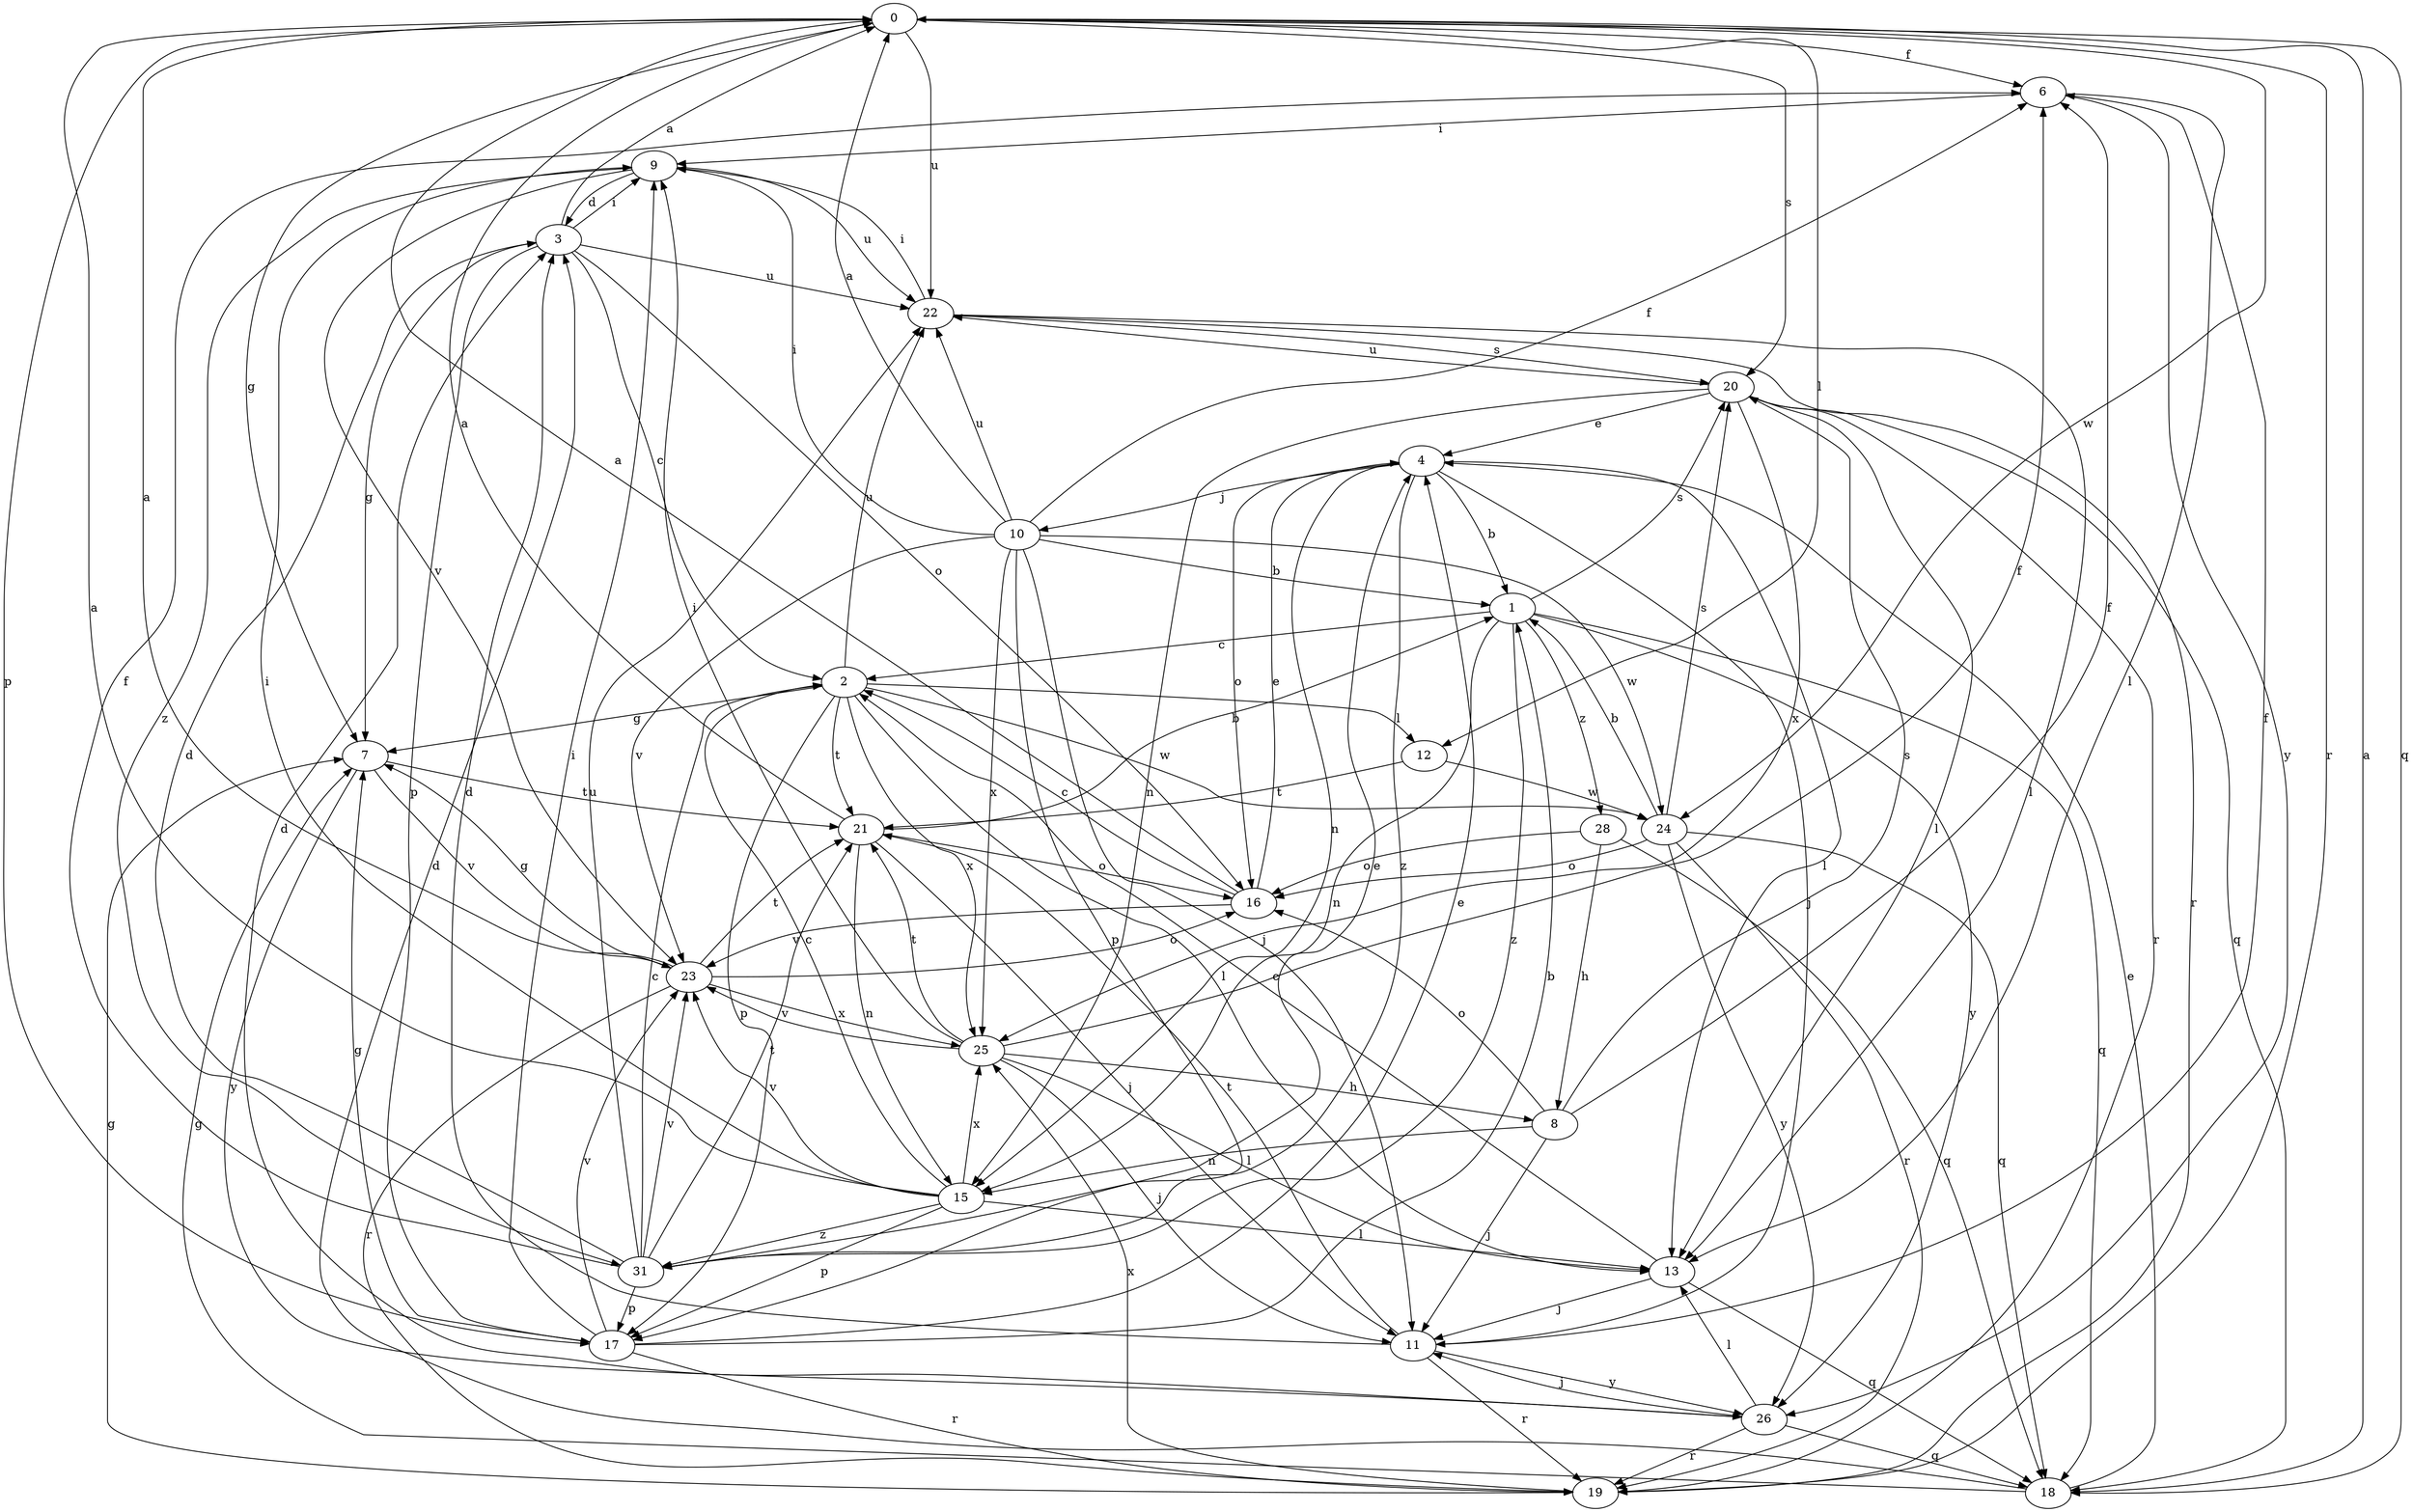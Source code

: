 strict digraph  {
0;
1;
2;
3;
4;
6;
7;
8;
9;
10;
11;
12;
13;
15;
16;
17;
18;
19;
20;
21;
22;
23;
24;
25;
26;
28;
31;
0 -> 6  [label=f];
0 -> 7  [label=g];
0 -> 12  [label=l];
0 -> 17  [label=p];
0 -> 18  [label=q];
0 -> 19  [label=r];
0 -> 20  [label=s];
0 -> 22  [label=u];
0 -> 24  [label=w];
1 -> 2  [label=c];
1 -> 15  [label=n];
1 -> 18  [label=q];
1 -> 20  [label=s];
1 -> 26  [label=y];
1 -> 28  [label=z];
1 -> 31  [label=z];
2 -> 7  [label=g];
2 -> 12  [label=l];
2 -> 13  [label=l];
2 -> 17  [label=p];
2 -> 21  [label=t];
2 -> 22  [label=u];
2 -> 24  [label=w];
2 -> 25  [label=x];
3 -> 0  [label=a];
3 -> 2  [label=c];
3 -> 7  [label=g];
3 -> 9  [label=i];
3 -> 16  [label=o];
3 -> 17  [label=p];
3 -> 22  [label=u];
4 -> 1  [label=b];
4 -> 10  [label=j];
4 -> 11  [label=j];
4 -> 13  [label=l];
4 -> 15  [label=n];
4 -> 16  [label=o];
4 -> 31  [label=z];
6 -> 9  [label=i];
6 -> 13  [label=l];
6 -> 26  [label=y];
7 -> 21  [label=t];
7 -> 23  [label=v];
7 -> 26  [label=y];
8 -> 6  [label=f];
8 -> 11  [label=j];
8 -> 15  [label=n];
8 -> 16  [label=o];
8 -> 20  [label=s];
9 -> 3  [label=d];
9 -> 22  [label=u];
9 -> 23  [label=v];
9 -> 31  [label=z];
10 -> 0  [label=a];
10 -> 1  [label=b];
10 -> 6  [label=f];
10 -> 9  [label=i];
10 -> 11  [label=j];
10 -> 17  [label=p];
10 -> 22  [label=u];
10 -> 23  [label=v];
10 -> 24  [label=w];
10 -> 25  [label=x];
11 -> 3  [label=d];
11 -> 6  [label=f];
11 -> 19  [label=r];
11 -> 21  [label=t];
11 -> 26  [label=y];
12 -> 21  [label=t];
12 -> 24  [label=w];
13 -> 2  [label=c];
13 -> 11  [label=j];
13 -> 18  [label=q];
15 -> 0  [label=a];
15 -> 2  [label=c];
15 -> 9  [label=i];
15 -> 13  [label=l];
15 -> 17  [label=p];
15 -> 23  [label=v];
15 -> 25  [label=x];
15 -> 31  [label=z];
16 -> 0  [label=a];
16 -> 2  [label=c];
16 -> 4  [label=e];
16 -> 23  [label=v];
17 -> 1  [label=b];
17 -> 4  [label=e];
17 -> 7  [label=g];
17 -> 9  [label=i];
17 -> 19  [label=r];
17 -> 23  [label=v];
18 -> 0  [label=a];
18 -> 3  [label=d];
18 -> 4  [label=e];
18 -> 7  [label=g];
19 -> 7  [label=g];
19 -> 25  [label=x];
20 -> 4  [label=e];
20 -> 13  [label=l];
20 -> 15  [label=n];
20 -> 18  [label=q];
20 -> 19  [label=r];
20 -> 22  [label=u];
20 -> 25  [label=x];
21 -> 0  [label=a];
21 -> 1  [label=b];
21 -> 11  [label=j];
21 -> 15  [label=n];
21 -> 16  [label=o];
22 -> 9  [label=i];
22 -> 13  [label=l];
22 -> 19  [label=r];
22 -> 20  [label=s];
23 -> 0  [label=a];
23 -> 7  [label=g];
23 -> 16  [label=o];
23 -> 19  [label=r];
23 -> 21  [label=t];
23 -> 25  [label=x];
24 -> 1  [label=b];
24 -> 16  [label=o];
24 -> 18  [label=q];
24 -> 19  [label=r];
24 -> 20  [label=s];
24 -> 26  [label=y];
25 -> 6  [label=f];
25 -> 8  [label=h];
25 -> 9  [label=i];
25 -> 11  [label=j];
25 -> 13  [label=l];
25 -> 21  [label=t];
25 -> 23  [label=v];
26 -> 3  [label=d];
26 -> 11  [label=j];
26 -> 13  [label=l];
26 -> 18  [label=q];
26 -> 19  [label=r];
28 -> 8  [label=h];
28 -> 16  [label=o];
28 -> 18  [label=q];
31 -> 2  [label=c];
31 -> 3  [label=d];
31 -> 4  [label=e];
31 -> 6  [label=f];
31 -> 17  [label=p];
31 -> 21  [label=t];
31 -> 22  [label=u];
31 -> 23  [label=v];
}
